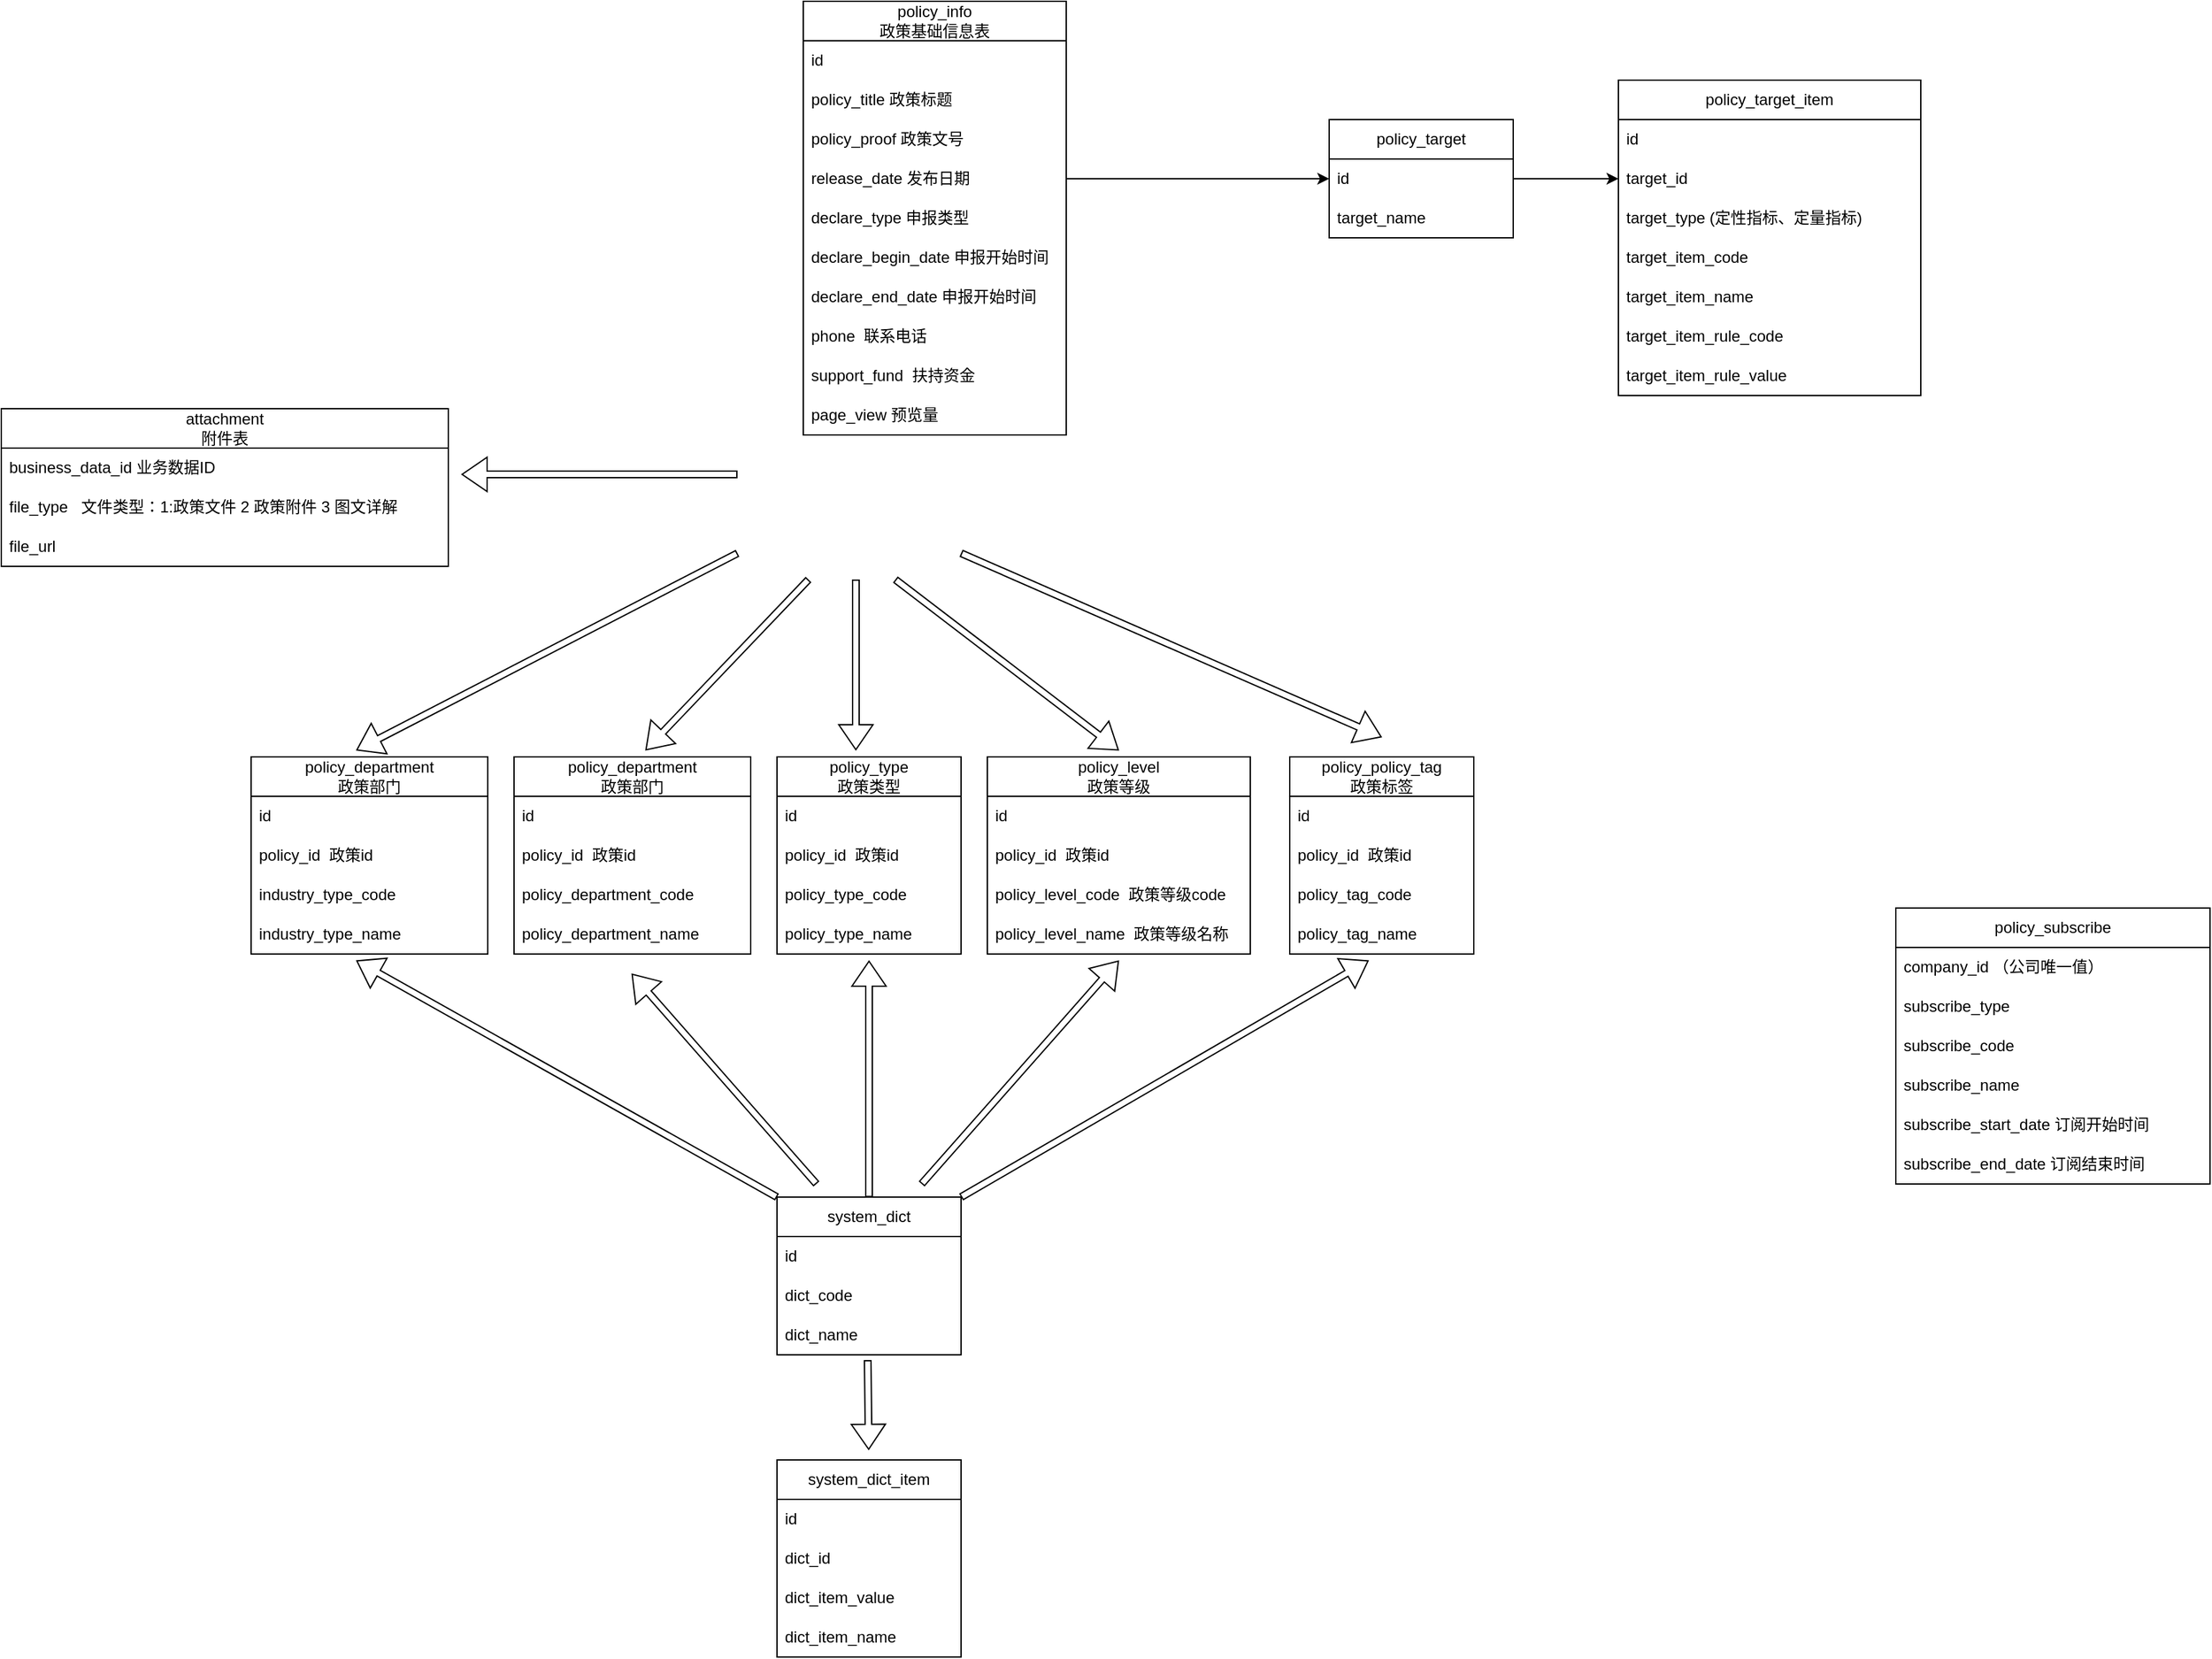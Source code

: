 <mxfile version="21.6.6" type="github">
  <diagram name="第 1 页" id="2xM9Q4XmKQ3uE5KLnZdW">
    <mxGraphModel dx="2227" dy="1915" grid="1" gridSize="10" guides="1" tooltips="1" connect="1" arrows="1" fold="1" page="1" pageScale="1" pageWidth="827" pageHeight="1169" math="0" shadow="0">
      <root>
        <mxCell id="0" />
        <mxCell id="1" parent="0" />
        <mxCell id="bisRe-8OawZfb11u8gYM-2" value="policy_info&lt;br&gt;政策基础信息表" style="swimlane;fontStyle=0;childLayout=stackLayout;horizontal=1;startSize=30;horizontalStack=0;resizeParent=1;resizeParentMax=0;resizeLast=0;collapsible=1;marginBottom=0;whiteSpace=wrap;html=1;" vertex="1" parent="1">
          <mxGeometry x="410" y="-140" width="200" height="330" as="geometry" />
        </mxCell>
        <mxCell id="bisRe-8OawZfb11u8gYM-3" value="id" style="text;strokeColor=none;fillColor=none;align=left;verticalAlign=middle;spacingLeft=4;spacingRight=4;overflow=hidden;points=[[0,0.5],[1,0.5]];portConstraint=eastwest;rotatable=0;whiteSpace=wrap;html=1;" vertex="1" parent="bisRe-8OawZfb11u8gYM-2">
          <mxGeometry y="30" width="200" height="30" as="geometry" />
        </mxCell>
        <mxCell id="bisRe-8OawZfb11u8gYM-4" value="policy_title&amp;nbsp;政策标题" style="text;strokeColor=none;fillColor=none;align=left;verticalAlign=middle;spacingLeft=4;spacingRight=4;overflow=hidden;points=[[0,0.5],[1,0.5]];portConstraint=eastwest;rotatable=0;whiteSpace=wrap;html=1;" vertex="1" parent="bisRe-8OawZfb11u8gYM-2">
          <mxGeometry y="60" width="200" height="30" as="geometry" />
        </mxCell>
        <mxCell id="bisRe-8OawZfb11u8gYM-5" value="policy_proof&amp;nbsp;政策文号" style="text;strokeColor=none;fillColor=none;align=left;verticalAlign=middle;spacingLeft=4;spacingRight=4;overflow=hidden;points=[[0,0.5],[1,0.5]];portConstraint=eastwest;rotatable=0;whiteSpace=wrap;html=1;" vertex="1" parent="bisRe-8OawZfb11u8gYM-2">
          <mxGeometry y="90" width="200" height="30" as="geometry" />
        </mxCell>
        <mxCell id="bisRe-8OawZfb11u8gYM-95" value="release_date 发布日期" style="text;strokeColor=none;fillColor=none;align=left;verticalAlign=middle;spacingLeft=4;spacingRight=4;overflow=hidden;points=[[0,0.5],[1,0.5]];portConstraint=eastwest;rotatable=0;whiteSpace=wrap;html=1;" vertex="1" parent="bisRe-8OawZfb11u8gYM-2">
          <mxGeometry y="120" width="200" height="30" as="geometry" />
        </mxCell>
        <mxCell id="bisRe-8OawZfb11u8gYM-100" value="declare_type&amp;nbsp;申报类型" style="text;strokeColor=none;fillColor=none;align=left;verticalAlign=middle;spacingLeft=4;spacingRight=4;overflow=hidden;points=[[0,0.5],[1,0.5]];portConstraint=eastwest;rotatable=0;whiteSpace=wrap;html=1;" vertex="1" parent="bisRe-8OawZfb11u8gYM-2">
          <mxGeometry y="150" width="200" height="30" as="geometry" />
        </mxCell>
        <mxCell id="bisRe-8OawZfb11u8gYM-98" value="declare_begin_date&amp;nbsp;申报开始时间" style="text;strokeColor=none;fillColor=none;align=left;verticalAlign=middle;spacingLeft=4;spacingRight=4;overflow=hidden;points=[[0,0.5],[1,0.5]];portConstraint=eastwest;rotatable=0;whiteSpace=wrap;html=1;" vertex="1" parent="bisRe-8OawZfb11u8gYM-2">
          <mxGeometry y="180" width="200" height="30" as="geometry" />
        </mxCell>
        <mxCell id="bisRe-8OawZfb11u8gYM-97" value="declare_end_date&amp;nbsp;申报开始时间" style="text;strokeColor=none;fillColor=none;align=left;verticalAlign=middle;spacingLeft=4;spacingRight=4;overflow=hidden;points=[[0,0.5],[1,0.5]];portConstraint=eastwest;rotatable=0;whiteSpace=wrap;html=1;" vertex="1" parent="bisRe-8OawZfb11u8gYM-2">
          <mxGeometry y="210" width="200" height="30" as="geometry" />
        </mxCell>
        <mxCell id="bisRe-8OawZfb11u8gYM-99" value="phone&amp;nbsp; 联系电话" style="text;strokeColor=none;fillColor=none;align=left;verticalAlign=middle;spacingLeft=4;spacingRight=4;overflow=hidden;points=[[0,0.5],[1,0.5]];portConstraint=eastwest;rotatable=0;whiteSpace=wrap;html=1;" vertex="1" parent="bisRe-8OawZfb11u8gYM-2">
          <mxGeometry y="240" width="200" height="30" as="geometry" />
        </mxCell>
        <mxCell id="bisRe-8OawZfb11u8gYM-101" value="support_fund&amp;nbsp;&amp;nbsp;扶持资金" style="text;strokeColor=none;fillColor=none;align=left;verticalAlign=middle;spacingLeft=4;spacingRight=4;overflow=hidden;points=[[0,0.5],[1,0.5]];portConstraint=eastwest;rotatable=0;whiteSpace=wrap;html=1;" vertex="1" parent="bisRe-8OawZfb11u8gYM-2">
          <mxGeometry y="270" width="200" height="30" as="geometry" />
        </mxCell>
        <mxCell id="bisRe-8OawZfb11u8gYM-102" value="page_view 预览量" style="text;strokeColor=none;fillColor=none;align=left;verticalAlign=middle;spacingLeft=4;spacingRight=4;overflow=hidden;points=[[0,0.5],[1,0.5]];portConstraint=eastwest;rotatable=0;whiteSpace=wrap;html=1;" vertex="1" parent="bisRe-8OawZfb11u8gYM-2">
          <mxGeometry y="300" width="200" height="30" as="geometry" />
        </mxCell>
        <mxCell id="bisRe-8OawZfb11u8gYM-6" value="attachment&lt;br&gt;附件表" style="swimlane;fontStyle=0;childLayout=stackLayout;horizontal=1;startSize=30;horizontalStack=0;resizeParent=1;resizeParentMax=0;resizeLast=0;collapsible=1;marginBottom=0;whiteSpace=wrap;html=1;" vertex="1" parent="1">
          <mxGeometry x="-200" y="170" width="340" height="120" as="geometry" />
        </mxCell>
        <mxCell id="bisRe-8OawZfb11u8gYM-7" value="business_data_id 业务数据ID" style="text;strokeColor=none;fillColor=none;align=left;verticalAlign=middle;spacingLeft=4;spacingRight=4;overflow=hidden;points=[[0,0.5],[1,0.5]];portConstraint=eastwest;rotatable=0;whiteSpace=wrap;html=1;" vertex="1" parent="bisRe-8OawZfb11u8gYM-6">
          <mxGeometry y="30" width="340" height="30" as="geometry" />
        </mxCell>
        <mxCell id="bisRe-8OawZfb11u8gYM-8" value="file_type&amp;nbsp; &amp;nbsp;文件类型：1:政策文件 2 政策附件 3 图文详解" style="text;strokeColor=none;fillColor=none;align=left;verticalAlign=middle;spacingLeft=4;spacingRight=4;overflow=hidden;points=[[0,0.5],[1,0.5]];portConstraint=eastwest;rotatable=0;whiteSpace=wrap;html=1;" vertex="1" parent="bisRe-8OawZfb11u8gYM-6">
          <mxGeometry y="60" width="340" height="30" as="geometry" />
        </mxCell>
        <mxCell id="bisRe-8OawZfb11u8gYM-9" value="file_url" style="text;strokeColor=none;fillColor=none;align=left;verticalAlign=middle;spacingLeft=4;spacingRight=4;overflow=hidden;points=[[0,0.5],[1,0.5]];portConstraint=eastwest;rotatable=0;whiteSpace=wrap;html=1;" vertex="1" parent="bisRe-8OawZfb11u8gYM-6">
          <mxGeometry y="90" width="340" height="30" as="geometry" />
        </mxCell>
        <mxCell id="bisRe-8OawZfb11u8gYM-10" value="policy_level&lt;br&gt;政策等级" style="swimlane;fontStyle=0;childLayout=stackLayout;horizontal=1;startSize=30;horizontalStack=0;resizeParent=1;resizeParentMax=0;resizeLast=0;collapsible=1;marginBottom=0;whiteSpace=wrap;html=1;" vertex="1" parent="1">
          <mxGeometry x="550" y="435" width="200" height="150" as="geometry" />
        </mxCell>
        <mxCell id="bisRe-8OawZfb11u8gYM-11" value="id" style="text;strokeColor=none;fillColor=none;align=left;verticalAlign=middle;spacingLeft=4;spacingRight=4;overflow=hidden;points=[[0,0.5],[1,0.5]];portConstraint=eastwest;rotatable=0;whiteSpace=wrap;html=1;" vertex="1" parent="bisRe-8OawZfb11u8gYM-10">
          <mxGeometry y="30" width="200" height="30" as="geometry" />
        </mxCell>
        <mxCell id="bisRe-8OawZfb11u8gYM-14" value="policy_id&amp;nbsp; 政策id" style="text;strokeColor=none;fillColor=none;align=left;verticalAlign=middle;spacingLeft=4;spacingRight=4;overflow=hidden;points=[[0,0.5],[1,0.5]];portConstraint=eastwest;rotatable=0;whiteSpace=wrap;html=1;" vertex="1" parent="bisRe-8OawZfb11u8gYM-10">
          <mxGeometry y="60" width="200" height="30" as="geometry" />
        </mxCell>
        <mxCell id="bisRe-8OawZfb11u8gYM-12" value="policy_level_code&amp;nbsp; 政策等级code" style="text;strokeColor=none;fillColor=none;align=left;verticalAlign=middle;spacingLeft=4;spacingRight=4;overflow=hidden;points=[[0,0.5],[1,0.5]];portConstraint=eastwest;rotatable=0;whiteSpace=wrap;html=1;" vertex="1" parent="bisRe-8OawZfb11u8gYM-10">
          <mxGeometry y="90" width="200" height="30" as="geometry" />
        </mxCell>
        <mxCell id="bisRe-8OawZfb11u8gYM-13" value="policy_level_name&amp;nbsp; 政策等级名称" style="text;strokeColor=none;fillColor=none;align=left;verticalAlign=middle;spacingLeft=4;spacingRight=4;overflow=hidden;points=[[0,0.5],[1,0.5]];portConstraint=eastwest;rotatable=0;whiteSpace=wrap;html=1;" vertex="1" parent="bisRe-8OawZfb11u8gYM-10">
          <mxGeometry y="120" width="200" height="30" as="geometry" />
        </mxCell>
        <mxCell id="bisRe-8OawZfb11u8gYM-15" value="policy_policy_tag&lt;br&gt;政策标签" style="swimlane;fontStyle=0;childLayout=stackLayout;horizontal=1;startSize=30;horizontalStack=0;resizeParent=1;resizeParentMax=0;resizeLast=0;collapsible=1;marginBottom=0;whiteSpace=wrap;html=1;" vertex="1" parent="1">
          <mxGeometry x="780" y="435" width="140" height="150" as="geometry" />
        </mxCell>
        <mxCell id="bisRe-8OawZfb11u8gYM-16" value="id" style="text;strokeColor=none;fillColor=none;align=left;verticalAlign=middle;spacingLeft=4;spacingRight=4;overflow=hidden;points=[[0,0.5],[1,0.5]];portConstraint=eastwest;rotatable=0;whiteSpace=wrap;html=1;" vertex="1" parent="bisRe-8OawZfb11u8gYM-15">
          <mxGeometry y="30" width="140" height="30" as="geometry" />
        </mxCell>
        <mxCell id="bisRe-8OawZfb11u8gYM-17" value="policy_id&amp;nbsp; 政策id" style="text;strokeColor=none;fillColor=none;align=left;verticalAlign=middle;spacingLeft=4;spacingRight=4;overflow=hidden;points=[[0,0.5],[1,0.5]];portConstraint=eastwest;rotatable=0;whiteSpace=wrap;html=1;" vertex="1" parent="bisRe-8OawZfb11u8gYM-15">
          <mxGeometry y="60" width="140" height="30" as="geometry" />
        </mxCell>
        <mxCell id="bisRe-8OawZfb11u8gYM-18" value="policy_tag_code" style="text;strokeColor=none;fillColor=none;align=left;verticalAlign=middle;spacingLeft=4;spacingRight=4;overflow=hidden;points=[[0,0.5],[1,0.5]];portConstraint=eastwest;rotatable=0;whiteSpace=wrap;html=1;" vertex="1" parent="bisRe-8OawZfb11u8gYM-15">
          <mxGeometry y="90" width="140" height="30" as="geometry" />
        </mxCell>
        <mxCell id="bisRe-8OawZfb11u8gYM-19" value="policy_tag_name" style="text;strokeColor=none;fillColor=none;align=left;verticalAlign=middle;spacingLeft=4;spacingRight=4;overflow=hidden;points=[[0,0.5],[1,0.5]];portConstraint=eastwest;rotatable=0;whiteSpace=wrap;html=1;" vertex="1" parent="bisRe-8OawZfb11u8gYM-15">
          <mxGeometry y="120" width="140" height="30" as="geometry" />
        </mxCell>
        <mxCell id="bisRe-8OawZfb11u8gYM-20" value="policy_type&lt;br&gt;政策类型" style="swimlane;fontStyle=0;childLayout=stackLayout;horizontal=1;startSize=30;horizontalStack=0;resizeParent=1;resizeParentMax=0;resizeLast=0;collapsible=1;marginBottom=0;whiteSpace=wrap;html=1;" vertex="1" parent="1">
          <mxGeometry x="390" y="435" width="140" height="150" as="geometry" />
        </mxCell>
        <mxCell id="bisRe-8OawZfb11u8gYM-21" value="id" style="text;strokeColor=none;fillColor=none;align=left;verticalAlign=middle;spacingLeft=4;spacingRight=4;overflow=hidden;points=[[0,0.5],[1,0.5]];portConstraint=eastwest;rotatable=0;whiteSpace=wrap;html=1;" vertex="1" parent="bisRe-8OawZfb11u8gYM-20">
          <mxGeometry y="30" width="140" height="30" as="geometry" />
        </mxCell>
        <mxCell id="bisRe-8OawZfb11u8gYM-22" value="policy_id&amp;nbsp; 政策id" style="text;strokeColor=none;fillColor=none;align=left;verticalAlign=middle;spacingLeft=4;spacingRight=4;overflow=hidden;points=[[0,0.5],[1,0.5]];portConstraint=eastwest;rotatable=0;whiteSpace=wrap;html=1;" vertex="1" parent="bisRe-8OawZfb11u8gYM-20">
          <mxGeometry y="60" width="140" height="30" as="geometry" />
        </mxCell>
        <mxCell id="bisRe-8OawZfb11u8gYM-23" value="policy_type_code" style="text;strokeColor=none;fillColor=none;align=left;verticalAlign=middle;spacingLeft=4;spacingRight=4;overflow=hidden;points=[[0,0.5],[1,0.5]];portConstraint=eastwest;rotatable=0;whiteSpace=wrap;html=1;" vertex="1" parent="bisRe-8OawZfb11u8gYM-20">
          <mxGeometry y="90" width="140" height="30" as="geometry" />
        </mxCell>
        <mxCell id="bisRe-8OawZfb11u8gYM-24" value="policy_type_name" style="text;strokeColor=none;fillColor=none;align=left;verticalAlign=middle;spacingLeft=4;spacingRight=4;overflow=hidden;points=[[0,0.5],[1,0.5]];portConstraint=eastwest;rotatable=0;whiteSpace=wrap;html=1;" vertex="1" parent="bisRe-8OawZfb11u8gYM-20">
          <mxGeometry y="120" width="140" height="30" as="geometry" />
        </mxCell>
        <mxCell id="bisRe-8OawZfb11u8gYM-25" value="policy_department&lt;br&gt;政策部门" style="swimlane;fontStyle=0;childLayout=stackLayout;horizontal=1;startSize=30;horizontalStack=0;resizeParent=1;resizeParentMax=0;resizeLast=0;collapsible=1;marginBottom=0;whiteSpace=wrap;html=1;" vertex="1" parent="1">
          <mxGeometry x="190" y="435" width="180" height="150" as="geometry" />
        </mxCell>
        <mxCell id="bisRe-8OawZfb11u8gYM-26" value="id" style="text;strokeColor=none;fillColor=none;align=left;verticalAlign=middle;spacingLeft=4;spacingRight=4;overflow=hidden;points=[[0,0.5],[1,0.5]];portConstraint=eastwest;rotatable=0;whiteSpace=wrap;html=1;" vertex="1" parent="bisRe-8OawZfb11u8gYM-25">
          <mxGeometry y="30" width="180" height="30" as="geometry" />
        </mxCell>
        <mxCell id="bisRe-8OawZfb11u8gYM-27" value="policy_id&amp;nbsp; 政策id" style="text;strokeColor=none;fillColor=none;align=left;verticalAlign=middle;spacingLeft=4;spacingRight=4;overflow=hidden;points=[[0,0.5],[1,0.5]];portConstraint=eastwest;rotatable=0;whiteSpace=wrap;html=1;" vertex="1" parent="bisRe-8OawZfb11u8gYM-25">
          <mxGeometry y="60" width="180" height="30" as="geometry" />
        </mxCell>
        <mxCell id="bisRe-8OawZfb11u8gYM-28" value="policy_department_code" style="text;strokeColor=none;fillColor=none;align=left;verticalAlign=middle;spacingLeft=4;spacingRight=4;overflow=hidden;points=[[0,0.5],[1,0.5]];portConstraint=eastwest;rotatable=0;whiteSpace=wrap;html=1;" vertex="1" parent="bisRe-8OawZfb11u8gYM-25">
          <mxGeometry y="90" width="180" height="30" as="geometry" />
        </mxCell>
        <mxCell id="bisRe-8OawZfb11u8gYM-29" value="policy_department_name" style="text;strokeColor=none;fillColor=none;align=left;verticalAlign=middle;spacingLeft=4;spacingRight=4;overflow=hidden;points=[[0,0.5],[1,0.5]];portConstraint=eastwest;rotatable=0;whiteSpace=wrap;html=1;" vertex="1" parent="bisRe-8OawZfb11u8gYM-25">
          <mxGeometry y="120" width="180" height="30" as="geometry" />
        </mxCell>
        <mxCell id="bisRe-8OawZfb11u8gYM-31" value="policy_department&lt;br&gt;政策部门" style="swimlane;fontStyle=0;childLayout=stackLayout;horizontal=1;startSize=30;horizontalStack=0;resizeParent=1;resizeParentMax=0;resizeLast=0;collapsible=1;marginBottom=0;whiteSpace=wrap;html=1;" vertex="1" parent="1">
          <mxGeometry x="-10" y="435" width="180" height="150" as="geometry" />
        </mxCell>
        <mxCell id="bisRe-8OawZfb11u8gYM-32" value="id" style="text;strokeColor=none;fillColor=none;align=left;verticalAlign=middle;spacingLeft=4;spacingRight=4;overflow=hidden;points=[[0,0.5],[1,0.5]];portConstraint=eastwest;rotatable=0;whiteSpace=wrap;html=1;" vertex="1" parent="bisRe-8OawZfb11u8gYM-31">
          <mxGeometry y="30" width="180" height="30" as="geometry" />
        </mxCell>
        <mxCell id="bisRe-8OawZfb11u8gYM-33" value="policy_id&amp;nbsp; 政策id" style="text;strokeColor=none;fillColor=none;align=left;verticalAlign=middle;spacingLeft=4;spacingRight=4;overflow=hidden;points=[[0,0.5],[1,0.5]];portConstraint=eastwest;rotatable=0;whiteSpace=wrap;html=1;" vertex="1" parent="bisRe-8OawZfb11u8gYM-31">
          <mxGeometry y="60" width="180" height="30" as="geometry" />
        </mxCell>
        <mxCell id="bisRe-8OawZfb11u8gYM-34" value="industry_type_code" style="text;strokeColor=none;fillColor=none;align=left;verticalAlign=middle;spacingLeft=4;spacingRight=4;overflow=hidden;points=[[0,0.5],[1,0.5]];portConstraint=eastwest;rotatable=0;whiteSpace=wrap;html=1;" vertex="1" parent="bisRe-8OawZfb11u8gYM-31">
          <mxGeometry y="90" width="180" height="30" as="geometry" />
        </mxCell>
        <mxCell id="bisRe-8OawZfb11u8gYM-35" value="industry_type_name" style="text;strokeColor=none;fillColor=none;align=left;verticalAlign=middle;spacingLeft=4;spacingRight=4;overflow=hidden;points=[[0,0.5],[1,0.5]];portConstraint=eastwest;rotatable=0;whiteSpace=wrap;html=1;" vertex="1" parent="bisRe-8OawZfb11u8gYM-31">
          <mxGeometry y="120" width="180" height="30" as="geometry" />
        </mxCell>
        <mxCell id="bisRe-8OawZfb11u8gYM-36" value="system_dict" style="swimlane;fontStyle=0;childLayout=stackLayout;horizontal=1;startSize=30;horizontalStack=0;resizeParent=1;resizeParentMax=0;resizeLast=0;collapsible=1;marginBottom=0;whiteSpace=wrap;html=1;" vertex="1" parent="1">
          <mxGeometry x="390" y="770" width="140" height="120" as="geometry" />
        </mxCell>
        <mxCell id="bisRe-8OawZfb11u8gYM-37" value="id" style="text;strokeColor=none;fillColor=none;align=left;verticalAlign=middle;spacingLeft=4;spacingRight=4;overflow=hidden;points=[[0,0.5],[1,0.5]];portConstraint=eastwest;rotatable=0;whiteSpace=wrap;html=1;" vertex="1" parent="bisRe-8OawZfb11u8gYM-36">
          <mxGeometry y="30" width="140" height="30" as="geometry" />
        </mxCell>
        <mxCell id="bisRe-8OawZfb11u8gYM-38" value="dict_code" style="text;strokeColor=none;fillColor=none;align=left;verticalAlign=middle;spacingLeft=4;spacingRight=4;overflow=hidden;points=[[0,0.5],[1,0.5]];portConstraint=eastwest;rotatable=0;whiteSpace=wrap;html=1;" vertex="1" parent="bisRe-8OawZfb11u8gYM-36">
          <mxGeometry y="60" width="140" height="30" as="geometry" />
        </mxCell>
        <mxCell id="bisRe-8OawZfb11u8gYM-39" value="dict_name" style="text;strokeColor=none;fillColor=none;align=left;verticalAlign=middle;spacingLeft=4;spacingRight=4;overflow=hidden;points=[[0,0.5],[1,0.5]];portConstraint=eastwest;rotatable=0;whiteSpace=wrap;html=1;" vertex="1" parent="bisRe-8OawZfb11u8gYM-36">
          <mxGeometry y="90" width="140" height="30" as="geometry" />
        </mxCell>
        <mxCell id="bisRe-8OawZfb11u8gYM-40" value="system_dict_item" style="swimlane;fontStyle=0;childLayout=stackLayout;horizontal=1;startSize=30;horizontalStack=0;resizeParent=1;resizeParentMax=0;resizeLast=0;collapsible=1;marginBottom=0;whiteSpace=wrap;html=1;" vertex="1" parent="1">
          <mxGeometry x="390" y="970" width="140" height="150" as="geometry" />
        </mxCell>
        <mxCell id="bisRe-8OawZfb11u8gYM-41" value="id" style="text;strokeColor=none;fillColor=none;align=left;verticalAlign=middle;spacingLeft=4;spacingRight=4;overflow=hidden;points=[[0,0.5],[1,0.5]];portConstraint=eastwest;rotatable=0;whiteSpace=wrap;html=1;" vertex="1" parent="bisRe-8OawZfb11u8gYM-40">
          <mxGeometry y="30" width="140" height="30" as="geometry" />
        </mxCell>
        <mxCell id="bisRe-8OawZfb11u8gYM-42" value="dict_id" style="text;strokeColor=none;fillColor=none;align=left;verticalAlign=middle;spacingLeft=4;spacingRight=4;overflow=hidden;points=[[0,0.5],[1,0.5]];portConstraint=eastwest;rotatable=0;whiteSpace=wrap;html=1;" vertex="1" parent="bisRe-8OawZfb11u8gYM-40">
          <mxGeometry y="60" width="140" height="30" as="geometry" />
        </mxCell>
        <mxCell id="bisRe-8OawZfb11u8gYM-43" value="dict_item_value" style="text;strokeColor=none;fillColor=none;align=left;verticalAlign=middle;spacingLeft=4;spacingRight=4;overflow=hidden;points=[[0,0.5],[1,0.5]];portConstraint=eastwest;rotatable=0;whiteSpace=wrap;html=1;" vertex="1" parent="bisRe-8OawZfb11u8gYM-40">
          <mxGeometry y="90" width="140" height="30" as="geometry" />
        </mxCell>
        <mxCell id="bisRe-8OawZfb11u8gYM-44" value="dict_item_name" style="text;strokeColor=none;fillColor=none;align=left;verticalAlign=middle;spacingLeft=4;spacingRight=4;overflow=hidden;points=[[0,0.5],[1,0.5]];portConstraint=eastwest;rotatable=0;whiteSpace=wrap;html=1;" vertex="1" parent="bisRe-8OawZfb11u8gYM-40">
          <mxGeometry y="120" width="140" height="30" as="geometry" />
        </mxCell>
        <mxCell id="bisRe-8OawZfb11u8gYM-60" value="" style="shape=flexArrow;endArrow=classic;html=1;rounded=0;width=5;" edge="1" parent="1">
          <mxGeometry width="50" height="50" relative="1" as="geometry">
            <mxPoint x="360" y="280" as="sourcePoint" />
            <mxPoint x="70" y="430" as="targetPoint" />
          </mxGeometry>
        </mxCell>
        <mxCell id="bisRe-8OawZfb11u8gYM-61" value="" style="shape=flexArrow;endArrow=classic;html=1;rounded=0;width=5;" edge="1" parent="1">
          <mxGeometry width="50" height="50" relative="1" as="geometry">
            <mxPoint x="414" y="300" as="sourcePoint" />
            <mxPoint x="290" y="430" as="targetPoint" />
          </mxGeometry>
        </mxCell>
        <mxCell id="bisRe-8OawZfb11u8gYM-62" value="" style="shape=flexArrow;endArrow=classic;html=1;rounded=0;width=5;" edge="1" parent="1">
          <mxGeometry width="50" height="50" relative="1" as="geometry">
            <mxPoint x="450" y="300" as="sourcePoint" />
            <mxPoint x="450" y="430" as="targetPoint" />
          </mxGeometry>
        </mxCell>
        <mxCell id="bisRe-8OawZfb11u8gYM-63" value="" style="shape=flexArrow;endArrow=classic;html=1;rounded=0;width=5;" edge="1" parent="1">
          <mxGeometry width="50" height="50" relative="1" as="geometry">
            <mxPoint x="480" y="300" as="sourcePoint" />
            <mxPoint x="650" y="430" as="targetPoint" />
          </mxGeometry>
        </mxCell>
        <mxCell id="bisRe-8OawZfb11u8gYM-64" value="" style="shape=flexArrow;endArrow=classic;html=1;rounded=0;width=5;" edge="1" parent="1">
          <mxGeometry width="50" height="50" relative="1" as="geometry">
            <mxPoint x="530" y="280" as="sourcePoint" />
            <mxPoint x="850" y="420" as="targetPoint" />
          </mxGeometry>
        </mxCell>
        <mxCell id="bisRe-8OawZfb11u8gYM-65" value="" style="shape=flexArrow;endArrow=classic;html=1;rounded=0;exitX=1;exitY=0;exitDx=0;exitDy=0;width=5;" edge="1" parent="1" source="bisRe-8OawZfb11u8gYM-36">
          <mxGeometry width="50" height="50" relative="1" as="geometry">
            <mxPoint x="480" y="760" as="sourcePoint" />
            <mxPoint x="840" y="590" as="targetPoint" />
          </mxGeometry>
        </mxCell>
        <mxCell id="bisRe-8OawZfb11u8gYM-66" value="" style="shape=flexArrow;endArrow=classic;html=1;rounded=0;width=5;" edge="1" parent="1">
          <mxGeometry width="50" height="50" relative="1" as="geometry">
            <mxPoint x="500" y="760" as="sourcePoint" />
            <mxPoint x="650" y="590" as="targetPoint" />
          </mxGeometry>
        </mxCell>
        <mxCell id="bisRe-8OawZfb11u8gYM-67" value="" style="shape=flexArrow;endArrow=classic;html=1;rounded=0;exitX=0.5;exitY=0;exitDx=0;exitDy=0;width=5;" edge="1" parent="1" source="bisRe-8OawZfb11u8gYM-36">
          <mxGeometry width="50" height="50" relative="1" as="geometry">
            <mxPoint x="510" y="770" as="sourcePoint" />
            <mxPoint x="460" y="590" as="targetPoint" />
          </mxGeometry>
        </mxCell>
        <mxCell id="bisRe-8OawZfb11u8gYM-68" value="" style="shape=flexArrow;endArrow=classic;html=1;rounded=0;width=5;" edge="1" parent="1">
          <mxGeometry width="50" height="50" relative="1" as="geometry">
            <mxPoint x="420" y="760" as="sourcePoint" />
            <mxPoint x="279.5" y="600" as="targetPoint" />
          </mxGeometry>
        </mxCell>
        <mxCell id="bisRe-8OawZfb11u8gYM-69" value="" style="shape=flexArrow;endArrow=classic;html=1;rounded=0;exitX=0;exitY=0;exitDx=0;exitDy=0;width=5;" edge="1" parent="1" source="bisRe-8OawZfb11u8gYM-36">
          <mxGeometry width="50" height="50" relative="1" as="geometry">
            <mxPoint x="210.5" y="750" as="sourcePoint" />
            <mxPoint x="70" y="590" as="targetPoint" />
          </mxGeometry>
        </mxCell>
        <mxCell id="bisRe-8OawZfb11u8gYM-70" value="" style="shape=flexArrow;endArrow=classic;html=1;rounded=0;entryX=0.434;entryY=-0.011;entryDx=0;entryDy=0;entryPerimeter=0;width=5;" edge="1" parent="1">
          <mxGeometry width="50" height="50" relative="1" as="geometry">
            <mxPoint x="459" y="894" as="sourcePoint" />
            <mxPoint x="459.76" y="962.35" as="targetPoint" />
          </mxGeometry>
        </mxCell>
        <mxCell id="bisRe-8OawZfb11u8gYM-74" value="policy_target" style="swimlane;fontStyle=0;childLayout=stackLayout;horizontal=1;startSize=30;horizontalStack=0;resizeParent=1;resizeParentMax=0;resizeLast=0;collapsible=1;marginBottom=0;whiteSpace=wrap;html=1;" vertex="1" parent="1">
          <mxGeometry x="810" y="-50" width="140" height="90" as="geometry" />
        </mxCell>
        <mxCell id="bisRe-8OawZfb11u8gYM-75" value="id" style="text;strokeColor=none;fillColor=none;align=left;verticalAlign=middle;spacingLeft=4;spacingRight=4;overflow=hidden;points=[[0,0.5],[1,0.5]];portConstraint=eastwest;rotatable=0;whiteSpace=wrap;html=1;" vertex="1" parent="bisRe-8OawZfb11u8gYM-74">
          <mxGeometry y="30" width="140" height="30" as="geometry" />
        </mxCell>
        <mxCell id="bisRe-8OawZfb11u8gYM-76" value="target_name" style="text;strokeColor=none;fillColor=none;align=left;verticalAlign=middle;spacingLeft=4;spacingRight=4;overflow=hidden;points=[[0,0.5],[1,0.5]];portConstraint=eastwest;rotatable=0;whiteSpace=wrap;html=1;" vertex="1" parent="bisRe-8OawZfb11u8gYM-74">
          <mxGeometry y="60" width="140" height="30" as="geometry" />
        </mxCell>
        <mxCell id="bisRe-8OawZfb11u8gYM-78" value="policy_target_item" style="swimlane;fontStyle=0;childLayout=stackLayout;horizontal=1;startSize=30;horizontalStack=0;resizeParent=1;resizeParentMax=0;resizeLast=0;collapsible=1;marginBottom=0;whiteSpace=wrap;html=1;" vertex="1" parent="1">
          <mxGeometry x="1030" y="-80" width="230" height="240" as="geometry" />
        </mxCell>
        <mxCell id="bisRe-8OawZfb11u8gYM-79" value="id" style="text;strokeColor=none;fillColor=none;align=left;verticalAlign=middle;spacingLeft=4;spacingRight=4;overflow=hidden;points=[[0,0.5],[1,0.5]];portConstraint=eastwest;rotatable=0;whiteSpace=wrap;html=1;" vertex="1" parent="bisRe-8OawZfb11u8gYM-78">
          <mxGeometry y="30" width="230" height="30" as="geometry" />
        </mxCell>
        <mxCell id="bisRe-8OawZfb11u8gYM-80" value="target_id" style="text;strokeColor=none;fillColor=none;align=left;verticalAlign=middle;spacingLeft=4;spacingRight=4;overflow=hidden;points=[[0,0.5],[1,0.5]];portConstraint=eastwest;rotatable=0;whiteSpace=wrap;html=1;" vertex="1" parent="bisRe-8OawZfb11u8gYM-78">
          <mxGeometry y="60" width="230" height="30" as="geometry" />
        </mxCell>
        <mxCell id="bisRe-8OawZfb11u8gYM-86" value="target_type (定性指标、定量指标)" style="text;strokeColor=none;fillColor=none;align=left;verticalAlign=middle;spacingLeft=4;spacingRight=4;overflow=hidden;points=[[0,0.5],[1,0.5]];portConstraint=eastwest;rotatable=0;whiteSpace=wrap;html=1;" vertex="1" parent="bisRe-8OawZfb11u8gYM-78">
          <mxGeometry y="90" width="230" height="30" as="geometry" />
        </mxCell>
        <mxCell id="bisRe-8OawZfb11u8gYM-81" value="target_item_code" style="text;strokeColor=none;fillColor=none;align=left;verticalAlign=middle;spacingLeft=4;spacingRight=4;overflow=hidden;points=[[0,0.5],[1,0.5]];portConstraint=eastwest;rotatable=0;whiteSpace=wrap;html=1;" vertex="1" parent="bisRe-8OawZfb11u8gYM-78">
          <mxGeometry y="120" width="230" height="30" as="geometry" />
        </mxCell>
        <mxCell id="bisRe-8OawZfb11u8gYM-84" value="target_item_name" style="text;strokeColor=none;fillColor=none;align=left;verticalAlign=middle;spacingLeft=4;spacingRight=4;overflow=hidden;points=[[0,0.5],[1,0.5]];portConstraint=eastwest;rotatable=0;whiteSpace=wrap;html=1;" vertex="1" parent="bisRe-8OawZfb11u8gYM-78">
          <mxGeometry y="150" width="230" height="30" as="geometry" />
        </mxCell>
        <mxCell id="bisRe-8OawZfb11u8gYM-85" value="target_item_rule_code" style="text;strokeColor=none;fillColor=none;align=left;verticalAlign=middle;spacingLeft=4;spacingRight=4;overflow=hidden;points=[[0,0.5],[1,0.5]];portConstraint=eastwest;rotatable=0;whiteSpace=wrap;html=1;" vertex="1" parent="bisRe-8OawZfb11u8gYM-78">
          <mxGeometry y="180" width="230" height="30" as="geometry" />
        </mxCell>
        <mxCell id="bisRe-8OawZfb11u8gYM-87" value="target_item_rule_value" style="text;strokeColor=none;fillColor=none;align=left;verticalAlign=middle;spacingLeft=4;spacingRight=4;overflow=hidden;points=[[0,0.5],[1,0.5]];portConstraint=eastwest;rotatable=0;whiteSpace=wrap;html=1;" vertex="1" parent="bisRe-8OawZfb11u8gYM-78">
          <mxGeometry y="210" width="230" height="30" as="geometry" />
        </mxCell>
        <mxCell id="bisRe-8OawZfb11u8gYM-83" value="" style="shape=flexArrow;endArrow=classic;html=1;rounded=0;width=5;" edge="1" parent="1">
          <mxGeometry width="50" height="50" relative="1" as="geometry">
            <mxPoint x="360" y="220" as="sourcePoint" />
            <mxPoint x="150" y="220" as="targetPoint" />
          </mxGeometry>
        </mxCell>
        <mxCell id="bisRe-8OawZfb11u8gYM-88" value="policy_subscribe" style="swimlane;fontStyle=0;childLayout=stackLayout;horizontal=1;startSize=30;horizontalStack=0;resizeParent=1;resizeParentMax=0;resizeLast=0;collapsible=1;marginBottom=0;whiteSpace=wrap;html=1;" vertex="1" parent="1">
          <mxGeometry x="1241" y="550" width="239" height="210" as="geometry" />
        </mxCell>
        <mxCell id="bisRe-8OawZfb11u8gYM-89" value="company_id （公司唯一值）" style="text;strokeColor=none;fillColor=none;align=left;verticalAlign=middle;spacingLeft=4;spacingRight=4;overflow=hidden;points=[[0,0.5],[1,0.5]];portConstraint=eastwest;rotatable=0;whiteSpace=wrap;html=1;" vertex="1" parent="bisRe-8OawZfb11u8gYM-88">
          <mxGeometry y="30" width="239" height="30" as="geometry" />
        </mxCell>
        <mxCell id="bisRe-8OawZfb11u8gYM-90" value="subscribe_type" style="text;strokeColor=none;fillColor=none;align=left;verticalAlign=middle;spacingLeft=4;spacingRight=4;overflow=hidden;points=[[0,0.5],[1,0.5]];portConstraint=eastwest;rotatable=0;whiteSpace=wrap;html=1;" vertex="1" parent="bisRe-8OawZfb11u8gYM-88">
          <mxGeometry y="60" width="239" height="30" as="geometry" />
        </mxCell>
        <mxCell id="bisRe-8OawZfb11u8gYM-91" value="subscribe_code" style="text;strokeColor=none;fillColor=none;align=left;verticalAlign=middle;spacingLeft=4;spacingRight=4;overflow=hidden;points=[[0,0.5],[1,0.5]];portConstraint=eastwest;rotatable=0;whiteSpace=wrap;html=1;" vertex="1" parent="bisRe-8OawZfb11u8gYM-88">
          <mxGeometry y="90" width="239" height="30" as="geometry" />
        </mxCell>
        <mxCell id="bisRe-8OawZfb11u8gYM-92" value="subscribe_name" style="text;strokeColor=none;fillColor=none;align=left;verticalAlign=middle;spacingLeft=4;spacingRight=4;overflow=hidden;points=[[0,0.5],[1,0.5]];portConstraint=eastwest;rotatable=0;whiteSpace=wrap;html=1;" vertex="1" parent="bisRe-8OawZfb11u8gYM-88">
          <mxGeometry y="120" width="239" height="30" as="geometry" />
        </mxCell>
        <mxCell id="bisRe-8OawZfb11u8gYM-94" value="subscribe_start_date 订阅开始时间" style="text;strokeColor=none;fillColor=none;align=left;verticalAlign=middle;spacingLeft=4;spacingRight=4;overflow=hidden;points=[[0,0.5],[1,0.5]];portConstraint=eastwest;rotatable=0;whiteSpace=wrap;html=1;" vertex="1" parent="bisRe-8OawZfb11u8gYM-88">
          <mxGeometry y="150" width="239" height="30" as="geometry" />
        </mxCell>
        <mxCell id="bisRe-8OawZfb11u8gYM-93" value="subscribe_end_date 订阅结束时间" style="text;strokeColor=none;fillColor=none;align=left;verticalAlign=middle;spacingLeft=4;spacingRight=4;overflow=hidden;points=[[0,0.5],[1,0.5]];portConstraint=eastwest;rotatable=0;whiteSpace=wrap;html=1;" vertex="1" parent="bisRe-8OawZfb11u8gYM-88">
          <mxGeometry y="180" width="239" height="30" as="geometry" />
        </mxCell>
        <mxCell id="bisRe-8OawZfb11u8gYM-103" style="edgeStyle=orthogonalEdgeStyle;rounded=0;orthogonalLoop=1;jettySize=auto;html=1;exitX=1;exitY=0.5;exitDx=0;exitDy=0;" edge="1" parent="1" source="bisRe-8OawZfb11u8gYM-95" target="bisRe-8OawZfb11u8gYM-75">
          <mxGeometry relative="1" as="geometry" />
        </mxCell>
        <mxCell id="bisRe-8OawZfb11u8gYM-104" style="edgeStyle=orthogonalEdgeStyle;rounded=0;orthogonalLoop=1;jettySize=auto;html=1;exitX=1;exitY=0.5;exitDx=0;exitDy=0;entryX=0;entryY=0.5;entryDx=0;entryDy=0;" edge="1" parent="1" source="bisRe-8OawZfb11u8gYM-75" target="bisRe-8OawZfb11u8gYM-80">
          <mxGeometry relative="1" as="geometry" />
        </mxCell>
      </root>
    </mxGraphModel>
  </diagram>
</mxfile>
